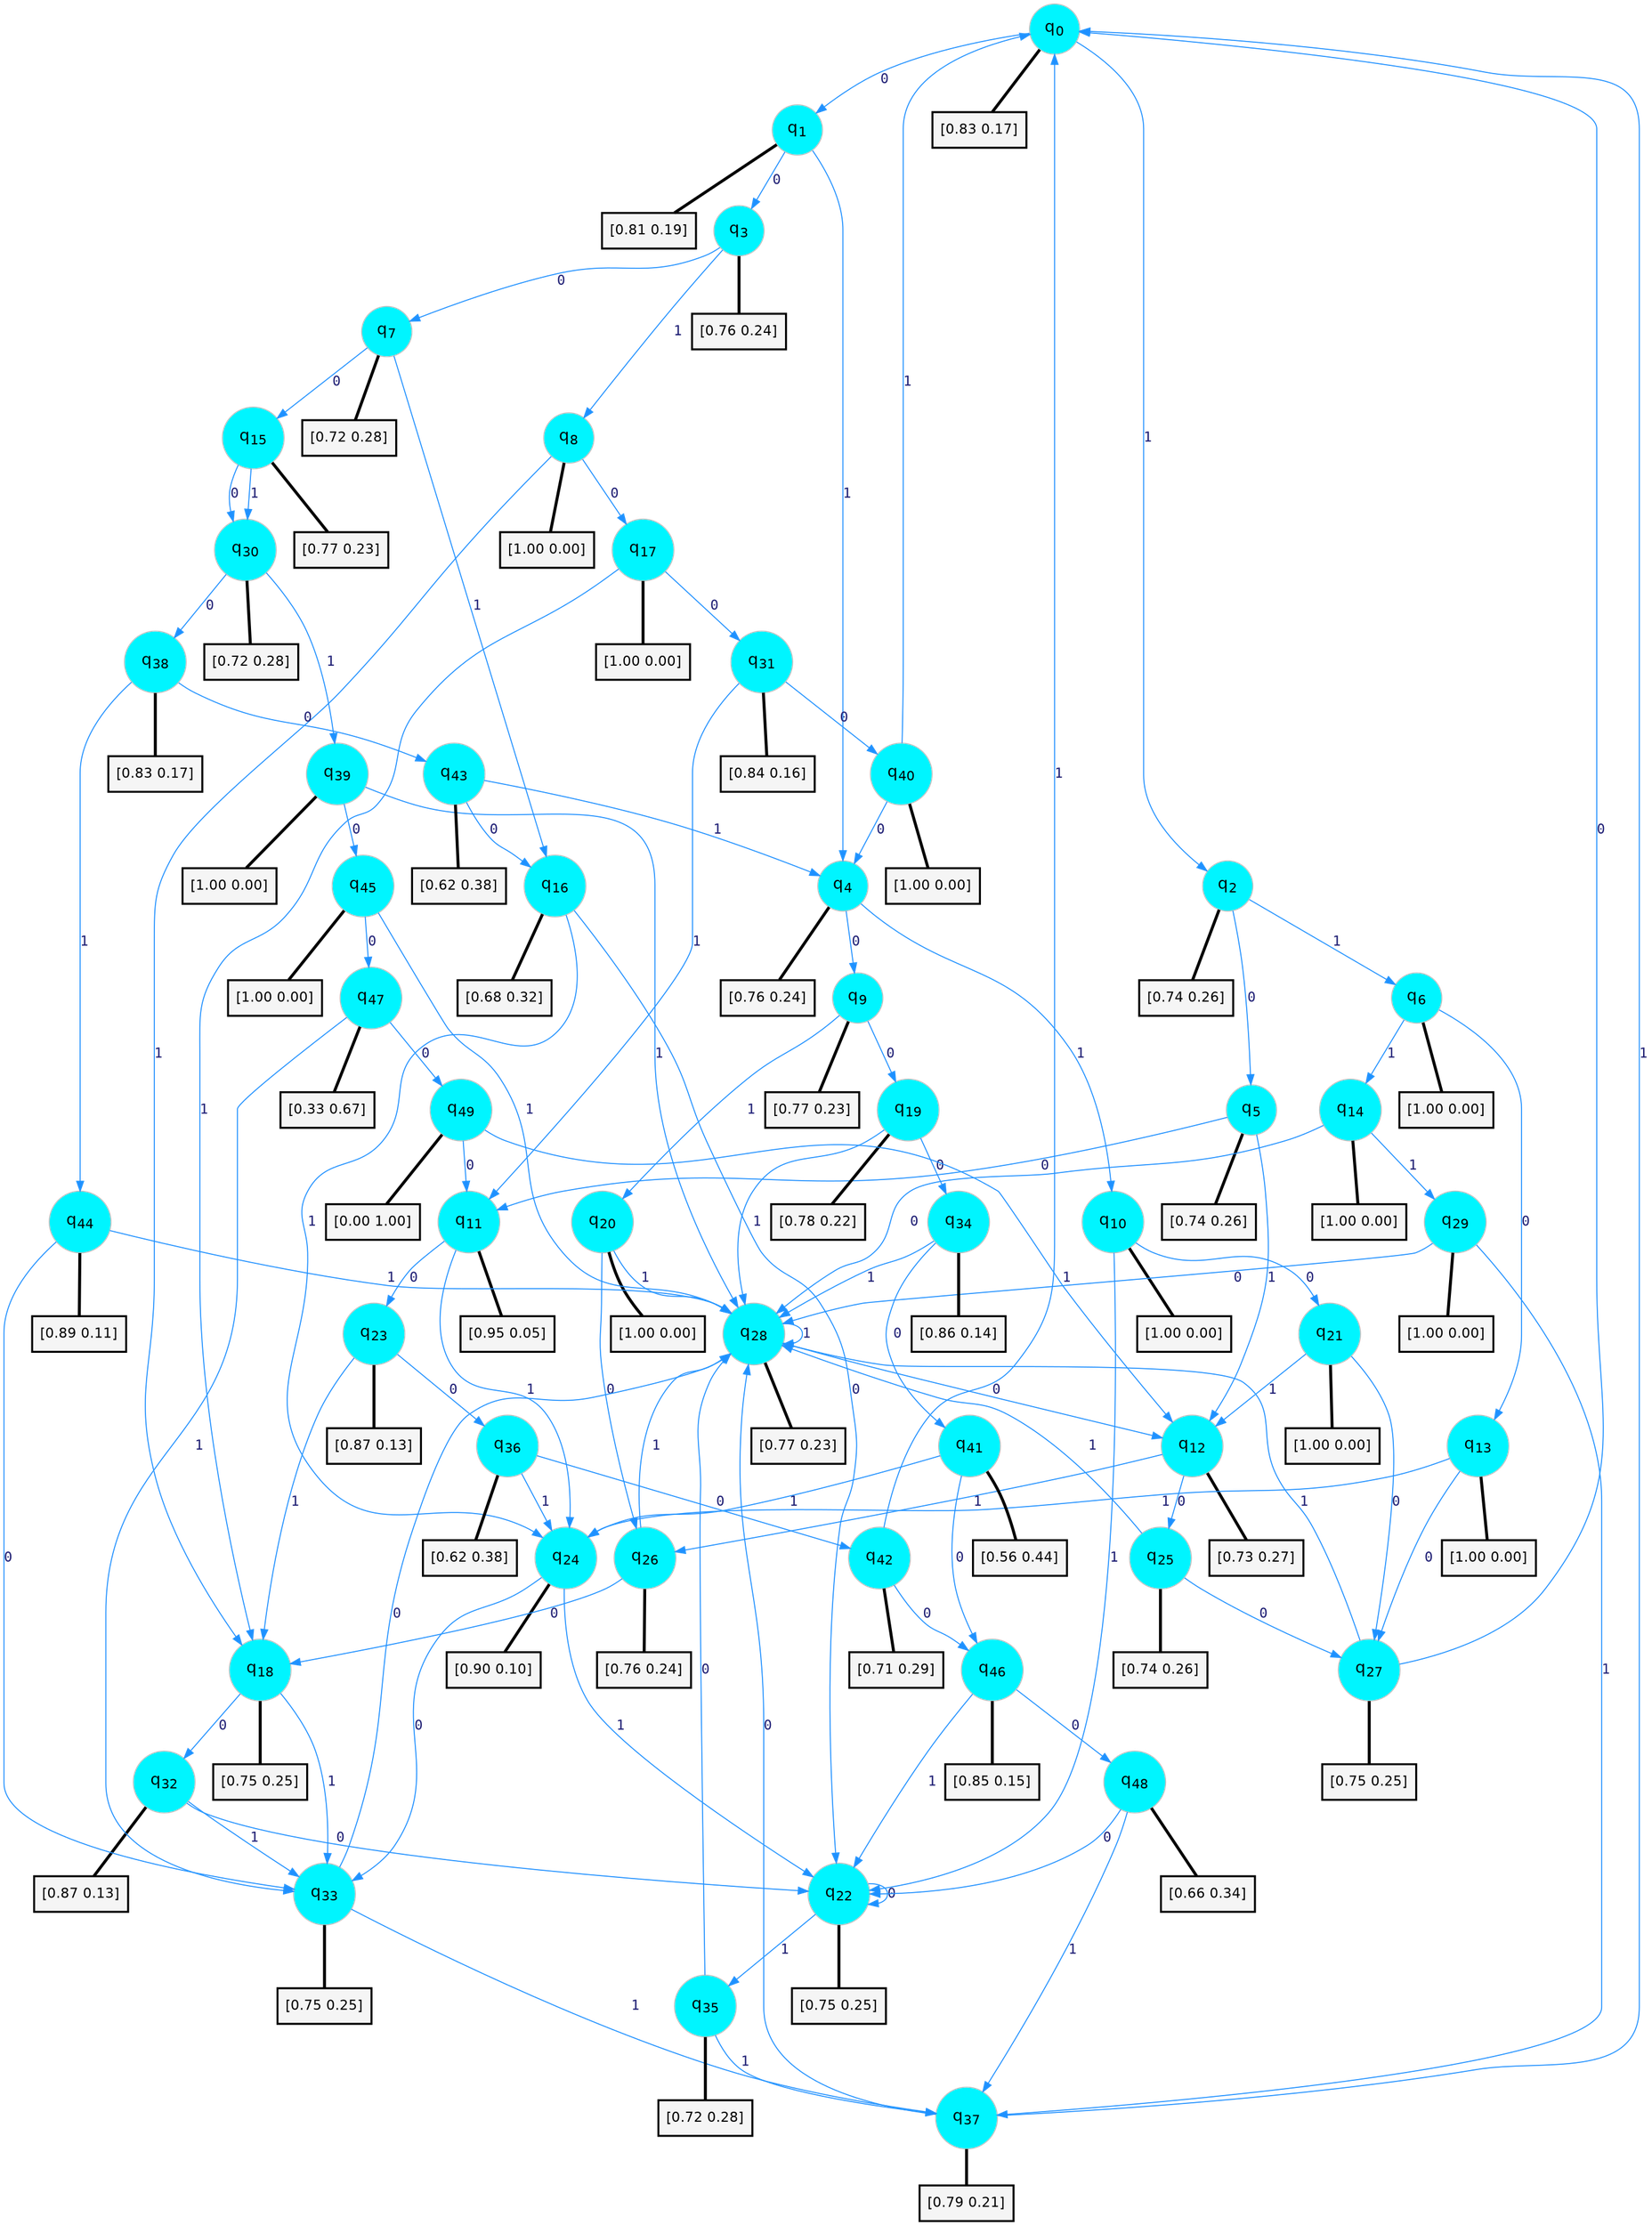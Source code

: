 digraph G {
graph [
bgcolor=transparent, dpi=300, rankdir=TD, size="40,25"];
node [
color=gray, fillcolor=turquoise1, fontcolor=black, fontname=Helvetica, fontsize=16, fontweight=bold, shape=circle, style=filled];
edge [
arrowsize=1, color=dodgerblue1, fontcolor=midnightblue, fontname=courier, fontweight=bold, penwidth=1, style=solid, weight=20];
0[label=<q<SUB>0</SUB>>];
1[label=<q<SUB>1</SUB>>];
2[label=<q<SUB>2</SUB>>];
3[label=<q<SUB>3</SUB>>];
4[label=<q<SUB>4</SUB>>];
5[label=<q<SUB>5</SUB>>];
6[label=<q<SUB>6</SUB>>];
7[label=<q<SUB>7</SUB>>];
8[label=<q<SUB>8</SUB>>];
9[label=<q<SUB>9</SUB>>];
10[label=<q<SUB>10</SUB>>];
11[label=<q<SUB>11</SUB>>];
12[label=<q<SUB>12</SUB>>];
13[label=<q<SUB>13</SUB>>];
14[label=<q<SUB>14</SUB>>];
15[label=<q<SUB>15</SUB>>];
16[label=<q<SUB>16</SUB>>];
17[label=<q<SUB>17</SUB>>];
18[label=<q<SUB>18</SUB>>];
19[label=<q<SUB>19</SUB>>];
20[label=<q<SUB>20</SUB>>];
21[label=<q<SUB>21</SUB>>];
22[label=<q<SUB>22</SUB>>];
23[label=<q<SUB>23</SUB>>];
24[label=<q<SUB>24</SUB>>];
25[label=<q<SUB>25</SUB>>];
26[label=<q<SUB>26</SUB>>];
27[label=<q<SUB>27</SUB>>];
28[label=<q<SUB>28</SUB>>];
29[label=<q<SUB>29</SUB>>];
30[label=<q<SUB>30</SUB>>];
31[label=<q<SUB>31</SUB>>];
32[label=<q<SUB>32</SUB>>];
33[label=<q<SUB>33</SUB>>];
34[label=<q<SUB>34</SUB>>];
35[label=<q<SUB>35</SUB>>];
36[label=<q<SUB>36</SUB>>];
37[label=<q<SUB>37</SUB>>];
38[label=<q<SUB>38</SUB>>];
39[label=<q<SUB>39</SUB>>];
40[label=<q<SUB>40</SUB>>];
41[label=<q<SUB>41</SUB>>];
42[label=<q<SUB>42</SUB>>];
43[label=<q<SUB>43</SUB>>];
44[label=<q<SUB>44</SUB>>];
45[label=<q<SUB>45</SUB>>];
46[label=<q<SUB>46</SUB>>];
47[label=<q<SUB>47</SUB>>];
48[label=<q<SUB>48</SUB>>];
49[label=<q<SUB>49</SUB>>];
50[label="[0.83 0.17]", shape=box,fontcolor=black, fontname=Helvetica, fontsize=14, penwidth=2, fillcolor=whitesmoke,color=black];
51[label="[0.81 0.19]", shape=box,fontcolor=black, fontname=Helvetica, fontsize=14, penwidth=2, fillcolor=whitesmoke,color=black];
52[label="[0.74 0.26]", shape=box,fontcolor=black, fontname=Helvetica, fontsize=14, penwidth=2, fillcolor=whitesmoke,color=black];
53[label="[0.76 0.24]", shape=box,fontcolor=black, fontname=Helvetica, fontsize=14, penwidth=2, fillcolor=whitesmoke,color=black];
54[label="[0.76 0.24]", shape=box,fontcolor=black, fontname=Helvetica, fontsize=14, penwidth=2, fillcolor=whitesmoke,color=black];
55[label="[0.74 0.26]", shape=box,fontcolor=black, fontname=Helvetica, fontsize=14, penwidth=2, fillcolor=whitesmoke,color=black];
56[label="[1.00 0.00]", shape=box,fontcolor=black, fontname=Helvetica, fontsize=14, penwidth=2, fillcolor=whitesmoke,color=black];
57[label="[0.72 0.28]", shape=box,fontcolor=black, fontname=Helvetica, fontsize=14, penwidth=2, fillcolor=whitesmoke,color=black];
58[label="[1.00 0.00]", shape=box,fontcolor=black, fontname=Helvetica, fontsize=14, penwidth=2, fillcolor=whitesmoke,color=black];
59[label="[0.77 0.23]", shape=box,fontcolor=black, fontname=Helvetica, fontsize=14, penwidth=2, fillcolor=whitesmoke,color=black];
60[label="[1.00 0.00]", shape=box,fontcolor=black, fontname=Helvetica, fontsize=14, penwidth=2, fillcolor=whitesmoke,color=black];
61[label="[0.95 0.05]", shape=box,fontcolor=black, fontname=Helvetica, fontsize=14, penwidth=2, fillcolor=whitesmoke,color=black];
62[label="[0.73 0.27]", shape=box,fontcolor=black, fontname=Helvetica, fontsize=14, penwidth=2, fillcolor=whitesmoke,color=black];
63[label="[1.00 0.00]", shape=box,fontcolor=black, fontname=Helvetica, fontsize=14, penwidth=2, fillcolor=whitesmoke,color=black];
64[label="[1.00 0.00]", shape=box,fontcolor=black, fontname=Helvetica, fontsize=14, penwidth=2, fillcolor=whitesmoke,color=black];
65[label="[0.77 0.23]", shape=box,fontcolor=black, fontname=Helvetica, fontsize=14, penwidth=2, fillcolor=whitesmoke,color=black];
66[label="[0.68 0.32]", shape=box,fontcolor=black, fontname=Helvetica, fontsize=14, penwidth=2, fillcolor=whitesmoke,color=black];
67[label="[1.00 0.00]", shape=box,fontcolor=black, fontname=Helvetica, fontsize=14, penwidth=2, fillcolor=whitesmoke,color=black];
68[label="[0.75 0.25]", shape=box,fontcolor=black, fontname=Helvetica, fontsize=14, penwidth=2, fillcolor=whitesmoke,color=black];
69[label="[0.78 0.22]", shape=box,fontcolor=black, fontname=Helvetica, fontsize=14, penwidth=2, fillcolor=whitesmoke,color=black];
70[label="[1.00 0.00]", shape=box,fontcolor=black, fontname=Helvetica, fontsize=14, penwidth=2, fillcolor=whitesmoke,color=black];
71[label="[1.00 0.00]", shape=box,fontcolor=black, fontname=Helvetica, fontsize=14, penwidth=2, fillcolor=whitesmoke,color=black];
72[label="[0.75 0.25]", shape=box,fontcolor=black, fontname=Helvetica, fontsize=14, penwidth=2, fillcolor=whitesmoke,color=black];
73[label="[0.87 0.13]", shape=box,fontcolor=black, fontname=Helvetica, fontsize=14, penwidth=2, fillcolor=whitesmoke,color=black];
74[label="[0.90 0.10]", shape=box,fontcolor=black, fontname=Helvetica, fontsize=14, penwidth=2, fillcolor=whitesmoke,color=black];
75[label="[0.74 0.26]", shape=box,fontcolor=black, fontname=Helvetica, fontsize=14, penwidth=2, fillcolor=whitesmoke,color=black];
76[label="[0.76 0.24]", shape=box,fontcolor=black, fontname=Helvetica, fontsize=14, penwidth=2, fillcolor=whitesmoke,color=black];
77[label="[0.75 0.25]", shape=box,fontcolor=black, fontname=Helvetica, fontsize=14, penwidth=2, fillcolor=whitesmoke,color=black];
78[label="[0.77 0.23]", shape=box,fontcolor=black, fontname=Helvetica, fontsize=14, penwidth=2, fillcolor=whitesmoke,color=black];
79[label="[1.00 0.00]", shape=box,fontcolor=black, fontname=Helvetica, fontsize=14, penwidth=2, fillcolor=whitesmoke,color=black];
80[label="[0.72 0.28]", shape=box,fontcolor=black, fontname=Helvetica, fontsize=14, penwidth=2, fillcolor=whitesmoke,color=black];
81[label="[0.84 0.16]", shape=box,fontcolor=black, fontname=Helvetica, fontsize=14, penwidth=2, fillcolor=whitesmoke,color=black];
82[label="[0.87 0.13]", shape=box,fontcolor=black, fontname=Helvetica, fontsize=14, penwidth=2, fillcolor=whitesmoke,color=black];
83[label="[0.75 0.25]", shape=box,fontcolor=black, fontname=Helvetica, fontsize=14, penwidth=2, fillcolor=whitesmoke,color=black];
84[label="[0.86 0.14]", shape=box,fontcolor=black, fontname=Helvetica, fontsize=14, penwidth=2, fillcolor=whitesmoke,color=black];
85[label="[0.72 0.28]", shape=box,fontcolor=black, fontname=Helvetica, fontsize=14, penwidth=2, fillcolor=whitesmoke,color=black];
86[label="[0.62 0.38]", shape=box,fontcolor=black, fontname=Helvetica, fontsize=14, penwidth=2, fillcolor=whitesmoke,color=black];
87[label="[0.79 0.21]", shape=box,fontcolor=black, fontname=Helvetica, fontsize=14, penwidth=2, fillcolor=whitesmoke,color=black];
88[label="[0.83 0.17]", shape=box,fontcolor=black, fontname=Helvetica, fontsize=14, penwidth=2, fillcolor=whitesmoke,color=black];
89[label="[1.00 0.00]", shape=box,fontcolor=black, fontname=Helvetica, fontsize=14, penwidth=2, fillcolor=whitesmoke,color=black];
90[label="[1.00 0.00]", shape=box,fontcolor=black, fontname=Helvetica, fontsize=14, penwidth=2, fillcolor=whitesmoke,color=black];
91[label="[0.56 0.44]", shape=box,fontcolor=black, fontname=Helvetica, fontsize=14, penwidth=2, fillcolor=whitesmoke,color=black];
92[label="[0.71 0.29]", shape=box,fontcolor=black, fontname=Helvetica, fontsize=14, penwidth=2, fillcolor=whitesmoke,color=black];
93[label="[0.62 0.38]", shape=box,fontcolor=black, fontname=Helvetica, fontsize=14, penwidth=2, fillcolor=whitesmoke,color=black];
94[label="[0.89 0.11]", shape=box,fontcolor=black, fontname=Helvetica, fontsize=14, penwidth=2, fillcolor=whitesmoke,color=black];
95[label="[1.00 0.00]", shape=box,fontcolor=black, fontname=Helvetica, fontsize=14, penwidth=2, fillcolor=whitesmoke,color=black];
96[label="[0.85 0.15]", shape=box,fontcolor=black, fontname=Helvetica, fontsize=14, penwidth=2, fillcolor=whitesmoke,color=black];
97[label="[0.33 0.67]", shape=box,fontcolor=black, fontname=Helvetica, fontsize=14, penwidth=2, fillcolor=whitesmoke,color=black];
98[label="[0.66 0.34]", shape=box,fontcolor=black, fontname=Helvetica, fontsize=14, penwidth=2, fillcolor=whitesmoke,color=black];
99[label="[0.00 1.00]", shape=box,fontcolor=black, fontname=Helvetica, fontsize=14, penwidth=2, fillcolor=whitesmoke,color=black];
0->1 [label=0];
0->2 [label=1];
0->50 [arrowhead=none, penwidth=3,color=black];
1->3 [label=0];
1->4 [label=1];
1->51 [arrowhead=none, penwidth=3,color=black];
2->5 [label=0];
2->6 [label=1];
2->52 [arrowhead=none, penwidth=3,color=black];
3->7 [label=0];
3->8 [label=1];
3->53 [arrowhead=none, penwidth=3,color=black];
4->9 [label=0];
4->10 [label=1];
4->54 [arrowhead=none, penwidth=3,color=black];
5->11 [label=0];
5->12 [label=1];
5->55 [arrowhead=none, penwidth=3,color=black];
6->13 [label=0];
6->14 [label=1];
6->56 [arrowhead=none, penwidth=3,color=black];
7->15 [label=0];
7->16 [label=1];
7->57 [arrowhead=none, penwidth=3,color=black];
8->17 [label=0];
8->18 [label=1];
8->58 [arrowhead=none, penwidth=3,color=black];
9->19 [label=0];
9->20 [label=1];
9->59 [arrowhead=none, penwidth=3,color=black];
10->21 [label=0];
10->22 [label=1];
10->60 [arrowhead=none, penwidth=3,color=black];
11->23 [label=0];
11->24 [label=1];
11->61 [arrowhead=none, penwidth=3,color=black];
12->25 [label=0];
12->26 [label=1];
12->62 [arrowhead=none, penwidth=3,color=black];
13->27 [label=0];
13->24 [label=1];
13->63 [arrowhead=none, penwidth=3,color=black];
14->28 [label=0];
14->29 [label=1];
14->64 [arrowhead=none, penwidth=3,color=black];
15->30 [label=0];
15->30 [label=1];
15->65 [arrowhead=none, penwidth=3,color=black];
16->22 [label=0];
16->24 [label=1];
16->66 [arrowhead=none, penwidth=3,color=black];
17->31 [label=0];
17->18 [label=1];
17->67 [arrowhead=none, penwidth=3,color=black];
18->32 [label=0];
18->33 [label=1];
18->68 [arrowhead=none, penwidth=3,color=black];
19->34 [label=0];
19->28 [label=1];
19->69 [arrowhead=none, penwidth=3,color=black];
20->26 [label=0];
20->28 [label=1];
20->70 [arrowhead=none, penwidth=3,color=black];
21->27 [label=0];
21->12 [label=1];
21->71 [arrowhead=none, penwidth=3,color=black];
22->22 [label=0];
22->35 [label=1];
22->72 [arrowhead=none, penwidth=3,color=black];
23->36 [label=0];
23->18 [label=1];
23->73 [arrowhead=none, penwidth=3,color=black];
24->33 [label=0];
24->22 [label=1];
24->74 [arrowhead=none, penwidth=3,color=black];
25->27 [label=0];
25->28 [label=1];
25->75 [arrowhead=none, penwidth=3,color=black];
26->18 [label=0];
26->28 [label=1];
26->76 [arrowhead=none, penwidth=3,color=black];
27->0 [label=0];
27->28 [label=1];
27->77 [arrowhead=none, penwidth=3,color=black];
28->12 [label=0];
28->28 [label=1];
28->78 [arrowhead=none, penwidth=3,color=black];
29->28 [label=0];
29->37 [label=1];
29->79 [arrowhead=none, penwidth=3,color=black];
30->38 [label=0];
30->39 [label=1];
30->80 [arrowhead=none, penwidth=3,color=black];
31->40 [label=0];
31->11 [label=1];
31->81 [arrowhead=none, penwidth=3,color=black];
32->22 [label=0];
32->33 [label=1];
32->82 [arrowhead=none, penwidth=3,color=black];
33->28 [label=0];
33->37 [label=1];
33->83 [arrowhead=none, penwidth=3,color=black];
34->41 [label=0];
34->28 [label=1];
34->84 [arrowhead=none, penwidth=3,color=black];
35->28 [label=0];
35->37 [label=1];
35->85 [arrowhead=none, penwidth=3,color=black];
36->42 [label=0];
36->24 [label=1];
36->86 [arrowhead=none, penwidth=3,color=black];
37->28 [label=0];
37->0 [label=1];
37->87 [arrowhead=none, penwidth=3,color=black];
38->43 [label=0];
38->44 [label=1];
38->88 [arrowhead=none, penwidth=3,color=black];
39->45 [label=0];
39->28 [label=1];
39->89 [arrowhead=none, penwidth=3,color=black];
40->4 [label=0];
40->0 [label=1];
40->90 [arrowhead=none, penwidth=3,color=black];
41->46 [label=0];
41->24 [label=1];
41->91 [arrowhead=none, penwidth=3,color=black];
42->46 [label=0];
42->0 [label=1];
42->92 [arrowhead=none, penwidth=3,color=black];
43->16 [label=0];
43->4 [label=1];
43->93 [arrowhead=none, penwidth=3,color=black];
44->33 [label=0];
44->28 [label=1];
44->94 [arrowhead=none, penwidth=3,color=black];
45->47 [label=0];
45->28 [label=1];
45->95 [arrowhead=none, penwidth=3,color=black];
46->48 [label=0];
46->22 [label=1];
46->96 [arrowhead=none, penwidth=3,color=black];
47->49 [label=0];
47->33 [label=1];
47->97 [arrowhead=none, penwidth=3,color=black];
48->22 [label=0];
48->37 [label=1];
48->98 [arrowhead=none, penwidth=3,color=black];
49->11 [label=0];
49->12 [label=1];
49->99 [arrowhead=none, penwidth=3,color=black];
}
